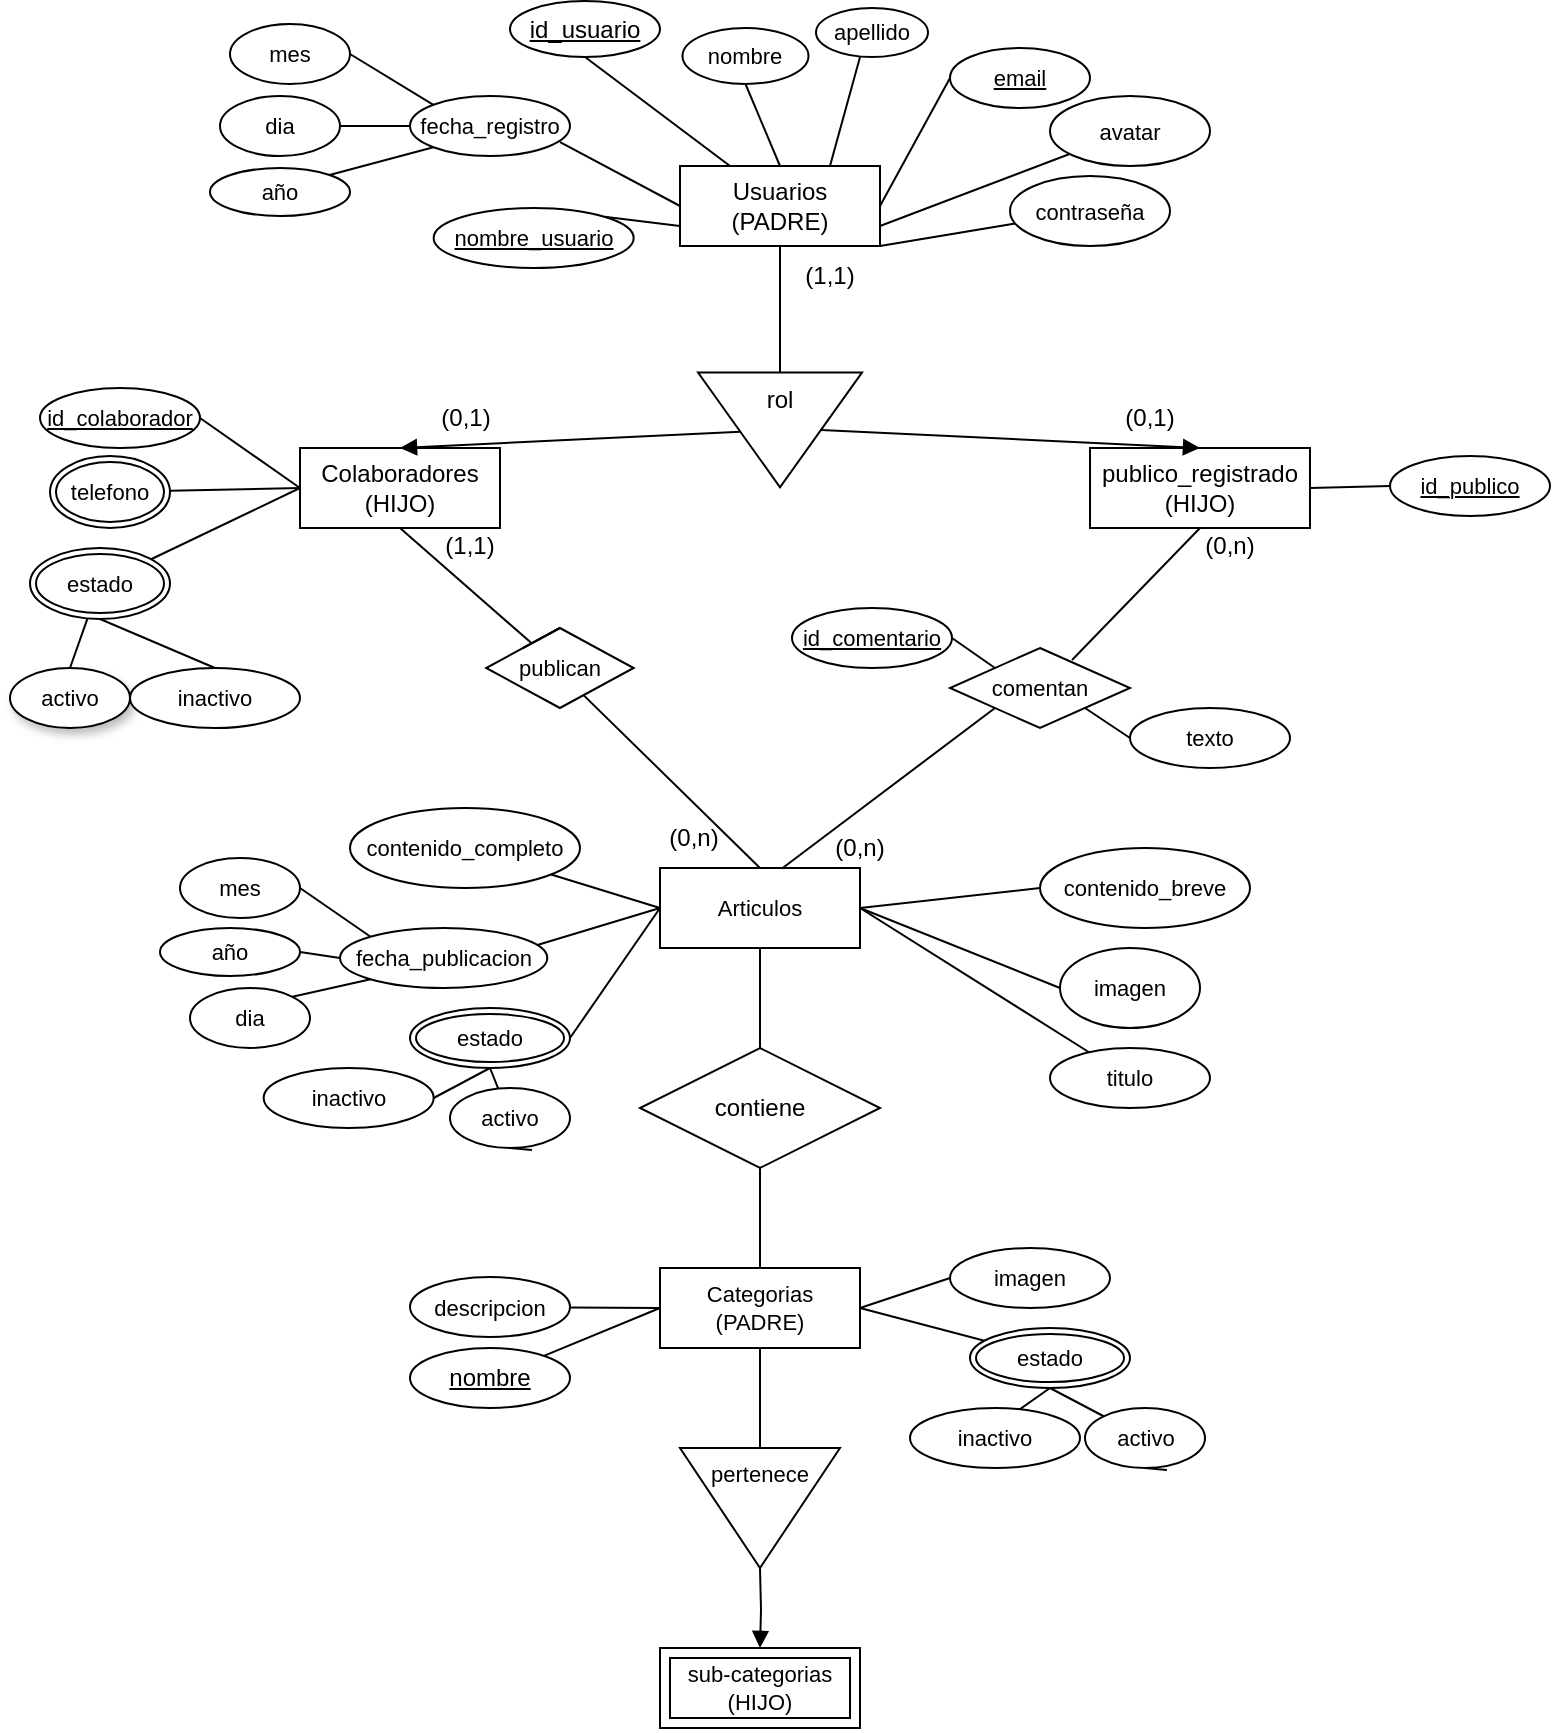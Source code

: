 <mxfile version="21.3.4" type="github">
  <diagram id="R2lEEEUBdFMjLlhIrx00" name="Page-1">
    <mxGraphModel dx="1089" dy="1526" grid="1" gridSize="10" guides="1" tooltips="1" connect="1" arrows="0" fold="1" page="1" pageScale="1" pageWidth="850" pageHeight="1100" background="#FFFFFF" math="0" shadow="0" extFonts="Permanent Marker^https://fonts.googleapis.com/css?family=Permanent+Marker">
      <root>
        <mxCell id="0" />
        <mxCell id="1" parent="0" />
        <mxCell id="G-78G9HvQrEz_k5AtjZF-8" style="edgeStyle=orthogonalEdgeStyle;rounded=0;orthogonalLoop=1;jettySize=auto;html=1;exitX=0.5;exitY=1;exitDx=0;exitDy=0;entryX=0;entryY=0.5;entryDx=0;entryDy=0;endArrow=none;endFill=0;shadow=0;labelBackgroundColor=none;fontColor=default;" parent="1" source="G-78G9HvQrEz_k5AtjZF-1" target="G-78G9HvQrEz_k5AtjZF-5" edge="1">
          <mxGeometry relative="1" as="geometry" />
        </mxCell>
        <mxCell id="G-78G9HvQrEz_k5AtjZF-10" style="rounded=0;orthogonalLoop=1;jettySize=auto;html=1;exitX=0.5;exitY=1;exitDx=0;exitDy=0;endArrow=none;endFill=0;entryX=0.25;entryY=0;entryDx=0;entryDy=0;shadow=0;labelBackgroundColor=none;fontColor=default;" parent="1" source="G-78G9HvQrEz_k5AtjZF-9" target="G-78G9HvQrEz_k5AtjZF-1" edge="1">
          <mxGeometry relative="1" as="geometry">
            <mxPoint x="440" y="35" as="targetPoint" />
          </mxGeometry>
        </mxCell>
        <mxCell id="G-78G9HvQrEz_k5AtjZF-12" style="edgeStyle=none;shape=connector;rounded=0;orthogonalLoop=1;jettySize=auto;html=1;exitX=0.5;exitY=0;exitDx=0;exitDy=0;entryX=0.5;entryY=1;entryDx=0;entryDy=0;labelBackgroundColor=none;fontFamily=Helvetica;fontSize=11;fontColor=default;endArrow=none;endFill=0;shadow=0;" parent="1" source="G-78G9HvQrEz_k5AtjZF-1" target="G-78G9HvQrEz_k5AtjZF-11" edge="1">
          <mxGeometry relative="1" as="geometry" />
        </mxCell>
        <mxCell id="G-78G9HvQrEz_k5AtjZF-14" style="edgeStyle=none;shape=connector;rounded=0;orthogonalLoop=1;jettySize=auto;html=1;exitX=0.75;exitY=0;exitDx=0;exitDy=0;entryX=0.393;entryY=1;entryDx=0;entryDy=0;entryPerimeter=0;labelBackgroundColor=none;fontFamily=Helvetica;fontSize=11;fontColor=default;endArrow=none;endFill=0;shadow=0;" parent="1" source="G-78G9HvQrEz_k5AtjZF-1" target="G-78G9HvQrEz_k5AtjZF-13" edge="1">
          <mxGeometry relative="1" as="geometry" />
        </mxCell>
        <mxCell id="G-78G9HvQrEz_k5AtjZF-20" style="edgeStyle=none;shape=connector;rounded=0;orthogonalLoop=1;jettySize=auto;html=1;exitX=0;exitY=0.5;exitDx=0;exitDy=0;labelBackgroundColor=none;fontFamily=Helvetica;fontSize=11;fontColor=default;endArrow=none;endFill=0;shadow=0;" parent="1" source="G-78G9HvQrEz_k5AtjZF-2" target="G-78G9HvQrEz_k5AtjZF-19" edge="1">
          <mxGeometry relative="1" as="geometry" />
        </mxCell>
        <mxCell id="G-78G9HvQrEz_k5AtjZF-22" style="edgeStyle=none;shape=connector;rounded=0;orthogonalLoop=1;jettySize=auto;html=1;labelBackgroundColor=none;fontFamily=Helvetica;fontSize=11;fontColor=default;endArrow=none;endFill=0;exitX=0;exitY=0.5;exitDx=0;exitDy=0;shadow=0;" parent="1" source="G-78G9HvQrEz_k5AtjZF-2" target="G-78G9HvQrEz_k5AtjZF-21" edge="1">
          <mxGeometry relative="1" as="geometry">
            <mxPoint x="360" y="80" as="sourcePoint" />
          </mxGeometry>
        </mxCell>
        <mxCell id="G-78G9HvQrEz_k5AtjZF-24" style="edgeStyle=none;shape=connector;rounded=0;orthogonalLoop=1;jettySize=auto;html=1;exitX=1;exitY=0.5;exitDx=0;exitDy=0;entryX=0;entryY=0.5;entryDx=0;entryDy=0;labelBackgroundColor=none;fontFamily=Helvetica;fontSize=11;fontColor=default;endArrow=none;endFill=0;shadow=0;" parent="1" source="G-78G9HvQrEz_k5AtjZF-1" target="G-78G9HvQrEz_k5AtjZF-23" edge="1">
          <mxGeometry relative="1" as="geometry" />
        </mxCell>
        <mxCell id="G-78G9HvQrEz_k5AtjZF-27" style="edgeStyle=none;shape=connector;rounded=0;orthogonalLoop=1;jettySize=auto;html=1;exitX=0;exitY=0.5;exitDx=0;exitDy=0;entryX=0.938;entryY=0.767;entryDx=0;entryDy=0;entryPerimeter=0;labelBackgroundColor=none;fontFamily=Helvetica;fontSize=11;fontColor=default;endArrow=none;endFill=0;shadow=0;" parent="1" source="G-78G9HvQrEz_k5AtjZF-1" target="G-78G9HvQrEz_k5AtjZF-26" edge="1">
          <mxGeometry relative="1" as="geometry" />
        </mxCell>
        <mxCell id="G-78G9HvQrEz_k5AtjZF-35" style="edgeStyle=none;shape=connector;rounded=0;orthogonalLoop=1;jettySize=auto;html=1;exitX=1;exitY=0.75;exitDx=0;exitDy=0;labelBackgroundColor=none;fontFamily=Helvetica;fontSize=11;fontColor=default;endArrow=none;endFill=0;shadow=0;" parent="1" source="G-78G9HvQrEz_k5AtjZF-1" target="G-78G9HvQrEz_k5AtjZF-34" edge="1">
          <mxGeometry relative="1" as="geometry" />
        </mxCell>
        <mxCell id="G-78G9HvQrEz_k5AtjZF-39" style="edgeStyle=none;shape=connector;rounded=0;orthogonalLoop=1;jettySize=auto;html=1;exitX=0;exitY=0.75;exitDx=0;exitDy=0;entryX=1;entryY=0;entryDx=0;entryDy=0;labelBackgroundColor=none;fontFamily=Helvetica;fontSize=11;fontColor=default;endArrow=none;endFill=0;shadow=0;" parent="1" source="G-78G9HvQrEz_k5AtjZF-1" target="G-78G9HvQrEz_k5AtjZF-38" edge="1">
          <mxGeometry relative="1" as="geometry" />
        </mxCell>
        <mxCell id="G-78G9HvQrEz_k5AtjZF-45" style="edgeStyle=none;shape=connector;rounded=0;orthogonalLoop=1;jettySize=auto;html=1;exitX=1;exitY=1;exitDx=0;exitDy=0;labelBackgroundColor=none;fontFamily=Helvetica;fontSize=11;fontColor=default;endArrow=none;endFill=0;shadow=0;" parent="1" source="G-78G9HvQrEz_k5AtjZF-1" target="G-78G9HvQrEz_k5AtjZF-44" edge="1">
          <mxGeometry relative="1" as="geometry" />
        </mxCell>
        <mxCell id="G-78G9HvQrEz_k5AtjZF-1" value="Usuarios&lt;br&gt;(PADRE)" style="whiteSpace=wrap;html=1;align=center;shadow=0;labelBackgroundColor=none;" parent="1" vertex="1">
          <mxGeometry x="365" y="79" width="100" height="40" as="geometry" />
        </mxCell>
        <mxCell id="G-78G9HvQrEz_k5AtjZF-17" style="edgeStyle=none;shape=connector;rounded=0;orthogonalLoop=1;jettySize=auto;html=1;exitX=0.648;exitY=0.817;exitDx=0;exitDy=0;entryX=0.5;entryY=0;entryDx=0;entryDy=0;labelBackgroundColor=none;fontFamily=Helvetica;fontSize=11;fontColor=default;endArrow=none;endFill=0;exitPerimeter=0;shadow=0;" parent="1" source="G-78G9HvQrEz_k5AtjZF-47" target="G-78G9HvQrEz_k5AtjZF-16" edge="1">
          <mxGeometry relative="1" as="geometry" />
        </mxCell>
        <mxCell id="m0Y3ykSrjnnwdMNcB-pi-7" style="edgeStyle=none;shape=connector;rounded=0;orthogonalLoop=1;jettySize=auto;html=1;exitX=0;exitY=0.5;exitDx=0;exitDy=0;entryX=1;entryY=0.5;entryDx=0;entryDy=0;labelBackgroundColor=none;fontFamily=Helvetica;fontSize=11;fontColor=default;endArrow=none;endFill=0;shadow=0;" parent="1" source="G-78G9HvQrEz_k5AtjZF-2" target="m0Y3ykSrjnnwdMNcB-pi-6" edge="1">
          <mxGeometry relative="1" as="geometry" />
        </mxCell>
        <mxCell id="G-78G9HvQrEz_k5AtjZF-2" value="Colaboradores&lt;br&gt;(HIJO)" style="whiteSpace=wrap;html=1;align=center;shadow=0;labelBackgroundColor=none;" parent="1" vertex="1">
          <mxGeometry x="175" y="220" width="100" height="40" as="geometry" />
        </mxCell>
        <mxCell id="m0Y3ykSrjnnwdMNcB-pi-2" style="rounded=0;orthogonalLoop=1;jettySize=auto;html=1;exitX=0;exitY=1;exitDx=0;exitDy=0;endArrow=none;endFill=0;entryX=0.6;entryY=0.025;entryDx=0;entryDy=0;entryPerimeter=0;shadow=0;labelBackgroundColor=none;fontColor=default;" parent="1" source="m0Y3ykSrjnnwdMNcB-pi-3" target="G-78G9HvQrEz_k5AtjZF-16" edge="1">
          <mxGeometry relative="1" as="geometry" />
        </mxCell>
        <mxCell id="m0Y3ykSrjnnwdMNcB-pi-9" style="edgeStyle=none;shape=connector;rounded=0;orthogonalLoop=1;jettySize=auto;html=1;exitX=1;exitY=0.5;exitDx=0;exitDy=0;entryX=0;entryY=0.5;entryDx=0;entryDy=0;labelBackgroundColor=none;fontFamily=Helvetica;fontSize=11;fontColor=default;endArrow=none;endFill=0;shadow=0;" parent="1" source="G-78G9HvQrEz_k5AtjZF-4" target="m0Y3ykSrjnnwdMNcB-pi-8" edge="1">
          <mxGeometry relative="1" as="geometry" />
        </mxCell>
        <mxCell id="G-78G9HvQrEz_k5AtjZF-4" value="publico_registrado&lt;br&gt;(HIJO)" style="whiteSpace=wrap;html=1;align=center;shadow=0;labelBackgroundColor=none;" parent="1" vertex="1">
          <mxGeometry x="570" y="220" width="110" height="40" as="geometry" />
        </mxCell>
        <mxCell id="G-78G9HvQrEz_k5AtjZF-5" value="rol" style="triangle;rotation=90;verticalAlign=top;align=center;labelPosition=center;verticalLabelPosition=middle;html=1;whiteSpace=wrap;spacing=2;spacingBottom=5;spacingLeft=0;spacingRight=0;fontSize=12;horizontal=0;spacingTop=0;shadow=0;labelBackgroundColor=none;" parent="1" vertex="1">
          <mxGeometry x="386.34" y="170" width="57.32" height="81.94" as="geometry" />
        </mxCell>
        <mxCell id="G-78G9HvQrEz_k5AtjZF-6" value="" style="endArrow=none;html=1;rounded=0;exitX=0.5;exitY=0;exitDx=0;exitDy=0;endFill=0;startArrow=block;startFill=1;shadow=0;labelBackgroundColor=none;fontColor=default;" parent="1" source="G-78G9HvQrEz_k5AtjZF-2" target="G-78G9HvQrEz_k5AtjZF-5" edge="1">
          <mxGeometry width="50" height="50" relative="1" as="geometry">
            <mxPoint x="510" y="281" as="sourcePoint" />
            <mxPoint x="560" y="231" as="targetPoint" />
          </mxGeometry>
        </mxCell>
        <mxCell id="G-78G9HvQrEz_k5AtjZF-7" value="" style="endArrow=block;html=1;rounded=0;exitX=0.5;exitY=0;exitDx=0;exitDy=0;entryX=0.5;entryY=0;entryDx=0;entryDy=0;endFill=1;shadow=0;labelBackgroundColor=none;fontColor=default;" parent="1" source="G-78G9HvQrEz_k5AtjZF-5" target="G-78G9HvQrEz_k5AtjZF-4" edge="1">
          <mxGeometry width="50" height="50" relative="1" as="geometry">
            <mxPoint x="510" y="281" as="sourcePoint" />
            <mxPoint x="560" y="231" as="targetPoint" />
          </mxGeometry>
        </mxCell>
        <mxCell id="G-78G9HvQrEz_k5AtjZF-9" value="id_usuario" style="ellipse;whiteSpace=wrap;html=1;align=center;fontStyle=4;shadow=0;labelBackgroundColor=none;" parent="1" vertex="1">
          <mxGeometry x="280" y="-3.5" width="75" height="28" as="geometry" />
        </mxCell>
        <mxCell id="G-78G9HvQrEz_k5AtjZF-11" value="nombre" style="ellipse;whiteSpace=wrap;html=1;align=center;fontFamily=Helvetica;fontSize=11;shadow=0;labelBackgroundColor=none;" parent="1" vertex="1">
          <mxGeometry x="366.25" y="10" width="63" height="28" as="geometry" />
        </mxCell>
        <mxCell id="G-78G9HvQrEz_k5AtjZF-13" value="apellido" style="ellipse;whiteSpace=wrap;html=1;align=center;fontFamily=Helvetica;fontSize=11;shadow=0;labelBackgroundColor=none;" parent="1" vertex="1">
          <mxGeometry x="433" width="56" height="24.5" as="geometry" />
        </mxCell>
        <mxCell id="G-78G9HvQrEz_k5AtjZF-55" style="edgeStyle=none;shape=connector;rounded=0;orthogonalLoop=1;jettySize=auto;html=1;labelBackgroundColor=none;fontFamily=Helvetica;fontSize=11;fontColor=default;endArrow=none;endFill=0;exitX=0;exitY=0.5;exitDx=0;exitDy=0;shadow=0;" parent="1" source="G-78G9HvQrEz_k5AtjZF-16" target="G-78G9HvQrEz_k5AtjZF-51" edge="1">
          <mxGeometry relative="1" as="geometry" />
        </mxCell>
        <mxCell id="G-78G9HvQrEz_k5AtjZF-56" style="edgeStyle=none;shape=connector;rounded=0;orthogonalLoop=1;jettySize=auto;html=1;exitX=1;exitY=0.5;exitDx=0;exitDy=0;labelBackgroundColor=none;fontFamily=Helvetica;fontSize=11;fontColor=default;endArrow=none;endFill=0;shadow=0;" parent="1" source="G-78G9HvQrEz_k5AtjZF-16" target="G-78G9HvQrEz_k5AtjZF-52" edge="1">
          <mxGeometry relative="1" as="geometry" />
        </mxCell>
        <mxCell id="G-78G9HvQrEz_k5AtjZF-57" style="edgeStyle=none;shape=connector;rounded=0;orthogonalLoop=1;jettySize=auto;html=1;entryX=0;entryY=0.5;entryDx=0;entryDy=0;labelBackgroundColor=none;fontFamily=Helvetica;fontSize=11;fontColor=default;endArrow=none;endFill=0;exitX=1;exitY=0.5;exitDx=0;exitDy=0;shadow=0;" parent="1" source="G-78G9HvQrEz_k5AtjZF-16" target="G-78G9HvQrEz_k5AtjZF-54" edge="1">
          <mxGeometry relative="1" as="geometry">
            <mxPoint x="460" y="390" as="sourcePoint" />
          </mxGeometry>
        </mxCell>
        <mxCell id="m0Y3ykSrjnnwdMNcB-pi-1" style="rounded=0;orthogonalLoop=1;jettySize=auto;html=1;exitX=0.5;exitY=1;exitDx=0;exitDy=0;entryX=0.5;entryY=0;entryDx=0;entryDy=0;endArrow=none;endFill=0;shadow=0;labelBackgroundColor=none;fontColor=default;" parent="1" source="G-78G9HvQrEz_k5AtjZF-16" edge="1">
          <mxGeometry relative="1" as="geometry">
            <mxPoint x="405" y="630" as="targetPoint" />
          </mxGeometry>
        </mxCell>
        <mxCell id="G-78G9HvQrEz_k5AtjZF-16" value="Articulos" style="whiteSpace=wrap;html=1;align=center;fontFamily=Helvetica;fontSize=11;shadow=0;labelBackgroundColor=none;" parent="1" vertex="1">
          <mxGeometry x="355" y="430" width="100" height="40" as="geometry" />
        </mxCell>
        <mxCell id="TPlJymGG3jugFg58Cx_--14" style="edgeStyle=none;shape=connector;curved=1;rounded=0;orthogonalLoop=1;jettySize=auto;html=1;exitX=0;exitY=0.5;exitDx=0;exitDy=0;labelBackgroundColor=none;fontFamily=Helvetica;fontSize=12;fontColor=default;endArrow=none;endFill=0;startSize=8;endSize=8;shadow=0;" parent="1" target="TPlJymGG3jugFg58Cx_--13" edge="1">
          <mxGeometry relative="1" as="geometry">
            <mxPoint x="355" y="650" as="sourcePoint" />
          </mxGeometry>
        </mxCell>
        <mxCell id="TPlJymGG3jugFg58Cx_--17" style="edgeStyle=none;shape=connector;curved=1;rounded=0;orthogonalLoop=1;jettySize=auto;html=1;exitX=0;exitY=0.5;exitDx=0;exitDy=0;labelBackgroundColor=none;fontFamily=Helvetica;fontSize=12;fontColor=default;endArrow=none;endFill=0;startSize=8;endSize=8;shadow=0;" parent="1" target="TPlJymGG3jugFg58Cx_--15" edge="1">
          <mxGeometry relative="1" as="geometry">
            <mxPoint x="355" y="650" as="sourcePoint" />
          </mxGeometry>
        </mxCell>
        <mxCell id="TPlJymGG3jugFg58Cx_--20" style="edgeStyle=none;shape=connector;curved=1;rounded=0;orthogonalLoop=1;jettySize=auto;html=1;exitX=1;exitY=0.5;exitDx=0;exitDy=0;entryX=0;entryY=0.5;entryDx=0;entryDy=0;labelBackgroundColor=none;fontFamily=Helvetica;fontSize=12;fontColor=default;endArrow=none;endFill=0;startSize=8;endSize=8;shadow=0;" parent="1" target="TPlJymGG3jugFg58Cx_--18" edge="1">
          <mxGeometry relative="1" as="geometry">
            <mxPoint x="455" y="650" as="sourcePoint" />
          </mxGeometry>
        </mxCell>
        <mxCell id="TPlJymGG3jugFg58Cx_--27" style="edgeStyle=none;shape=connector;curved=1;rounded=0;orthogonalLoop=1;jettySize=auto;html=1;exitX=1;exitY=0.5;exitDx=0;exitDy=0;labelBackgroundColor=none;fontFamily=Helvetica;fontSize=12;fontColor=default;endArrow=none;endFill=0;startSize=8;endSize=8;shadow=0;" parent="1" target="TPlJymGG3jugFg58Cx_--22" edge="1">
          <mxGeometry relative="1" as="geometry">
            <mxPoint x="455" y="650" as="sourcePoint" />
          </mxGeometry>
        </mxCell>
        <mxCell id="TPlJymGG3jugFg58Cx_--29" style="edgeStyle=none;shape=connector;curved=1;rounded=0;orthogonalLoop=1;jettySize=auto;html=1;exitX=0.5;exitY=1;exitDx=0;exitDy=0;labelBackgroundColor=none;fontFamily=Helvetica;fontSize=12;fontColor=default;endArrow=none;endFill=0;startSize=8;endSize=8;shadow=0;" parent="1" edge="1">
          <mxGeometry relative="1" as="geometry">
            <mxPoint x="405" y="670" as="sourcePoint" />
            <mxPoint x="405" y="720" as="targetPoint" />
          </mxGeometry>
        </mxCell>
        <mxCell id="G-78G9HvQrEz_k5AtjZF-19" value="telefono" style="ellipse;shape=doubleEllipse;margin=3;whiteSpace=wrap;html=1;align=center;fontFamily=Helvetica;fontSize=11;shadow=0;labelBackgroundColor=none;" parent="1" vertex="1">
          <mxGeometry x="50" y="224" width="60" height="36" as="geometry" />
        </mxCell>
        <mxCell id="G-78G9HvQrEz_k5AtjZF-21" value="estado" style="ellipse;shape=doubleEllipse;margin=3;whiteSpace=wrap;html=1;align=center;fontFamily=Helvetica;fontSize=11;shadow=0;labelBackgroundColor=none;" parent="1" vertex="1">
          <mxGeometry x="40" y="270" width="70" height="35.5" as="geometry" />
        </mxCell>
        <mxCell id="G-78G9HvQrEz_k5AtjZF-23" value="email" style="ellipse;whiteSpace=wrap;html=1;align=center;fontFamily=Helvetica;fontSize=11;fontStyle=4;shadow=0;labelBackgroundColor=none;" parent="1" vertex="1">
          <mxGeometry x="500" y="20" width="70" height="30" as="geometry" />
        </mxCell>
        <mxCell id="G-78G9HvQrEz_k5AtjZF-25" style="edgeStyle=none;shape=connector;rounded=0;orthogonalLoop=1;jettySize=auto;html=1;exitX=0;exitY=0.5;exitDx=0;exitDy=0;entryX=0;entryY=0.25;entryDx=0;entryDy=0;labelBackgroundColor=none;fontFamily=Helvetica;fontSize=11;fontColor=default;endArrow=none;endFill=0;shadow=0;" parent="1" source="G-78G9HvQrEz_k5AtjZF-1" target="G-78G9HvQrEz_k5AtjZF-1" edge="1">
          <mxGeometry relative="1" as="geometry" />
        </mxCell>
        <mxCell id="G-78G9HvQrEz_k5AtjZF-31" style="edgeStyle=none;shape=connector;rounded=0;orthogonalLoop=1;jettySize=auto;html=1;exitX=0;exitY=1;exitDx=0;exitDy=0;entryX=1;entryY=0;entryDx=0;entryDy=0;labelBackgroundColor=none;fontFamily=Helvetica;fontSize=11;fontColor=default;endArrow=none;endFill=0;shadow=0;" parent="1" source="G-78G9HvQrEz_k5AtjZF-26" target="G-78G9HvQrEz_k5AtjZF-30" edge="1">
          <mxGeometry relative="1" as="geometry" />
        </mxCell>
        <mxCell id="G-78G9HvQrEz_k5AtjZF-32" style="edgeStyle=none;shape=connector;rounded=0;orthogonalLoop=1;jettySize=auto;html=1;exitX=0;exitY=0.5;exitDx=0;exitDy=0;labelBackgroundColor=none;fontFamily=Helvetica;fontSize=11;fontColor=default;endArrow=none;endFill=0;shadow=0;" parent="1" source="G-78G9HvQrEz_k5AtjZF-26" target="G-78G9HvQrEz_k5AtjZF-29" edge="1">
          <mxGeometry relative="1" as="geometry" />
        </mxCell>
        <mxCell id="G-78G9HvQrEz_k5AtjZF-33" style="edgeStyle=none;shape=connector;rounded=0;orthogonalLoop=1;jettySize=auto;html=1;exitX=0;exitY=0;exitDx=0;exitDy=0;entryX=1;entryY=0.5;entryDx=0;entryDy=0;labelBackgroundColor=none;fontFamily=Helvetica;fontSize=11;fontColor=default;endArrow=none;endFill=0;shadow=0;" parent="1" source="G-78G9HvQrEz_k5AtjZF-26" target="G-78G9HvQrEz_k5AtjZF-28" edge="1">
          <mxGeometry relative="1" as="geometry" />
        </mxCell>
        <mxCell id="G-78G9HvQrEz_k5AtjZF-26" value="fecha_registro" style="ellipse;whiteSpace=wrap;html=1;align=center;fontFamily=Helvetica;fontSize=11;shadow=0;labelBackgroundColor=none;" parent="1" vertex="1">
          <mxGeometry x="230" y="44" width="80" height="30" as="geometry" />
        </mxCell>
        <mxCell id="G-78G9HvQrEz_k5AtjZF-28" value="mes" style="ellipse;whiteSpace=wrap;html=1;align=center;fontFamily=Helvetica;fontSize=11;shadow=0;labelBackgroundColor=none;" parent="1" vertex="1">
          <mxGeometry x="140" y="8" width="60" height="30" as="geometry" />
        </mxCell>
        <mxCell id="G-78G9HvQrEz_k5AtjZF-29" value="dia" style="ellipse;whiteSpace=wrap;html=1;align=center;fontFamily=Helvetica;fontSize=11;shadow=0;labelBackgroundColor=none;" parent="1" vertex="1">
          <mxGeometry x="135" y="44" width="60" height="30" as="geometry" />
        </mxCell>
        <mxCell id="G-78G9HvQrEz_k5AtjZF-30" value="año" style="ellipse;whiteSpace=wrap;html=1;align=center;fontFamily=Helvetica;fontSize=11;shadow=0;labelBackgroundColor=none;" parent="1" vertex="1">
          <mxGeometry x="130" y="80" width="70" height="24" as="geometry" />
        </mxCell>
        <mxCell id="G-78G9HvQrEz_k5AtjZF-34" value="avatar" style="ellipse;whiteSpace=wrap;html=1;align=center;fontFamily=Helvetica;fontSize=11;shadow=0;labelBackgroundColor=none;" parent="1" vertex="1">
          <mxGeometry x="550" y="44" width="80" height="35" as="geometry" />
        </mxCell>
        <mxCell id="G-78G9HvQrEz_k5AtjZF-38" value="nombre_usuario" style="ellipse;whiteSpace=wrap;html=1;align=center;fontStyle=4;fontFamily=Helvetica;fontSize=11;shadow=0;labelBackgroundColor=none;" parent="1" vertex="1">
          <mxGeometry x="241.83" y="100" width="100" height="30" as="geometry" />
        </mxCell>
        <mxCell id="G-78G9HvQrEz_k5AtjZF-44" value="contraseña" style="ellipse;whiteSpace=wrap;html=1;align=center;fontFamily=Helvetica;fontSize=11;shadow=0;labelBackgroundColor=none;" parent="1" vertex="1">
          <mxGeometry x="530" y="84" width="80" height="35" as="geometry" />
        </mxCell>
        <mxCell id="G-78G9HvQrEz_k5AtjZF-46" style="edgeStyle=none;shape=connector;rounded=0;orthogonalLoop=1;jettySize=auto;html=1;exitX=0;exitY=0.5;exitDx=0;exitDy=0;labelBackgroundColor=none;fontFamily=Helvetica;fontSize=11;fontColor=default;endArrow=none;endFill=0;shadow=0;" parent="1" source="G-78G9HvQrEz_k5AtjZF-5" target="G-78G9HvQrEz_k5AtjZF-5" edge="1">
          <mxGeometry relative="1" as="geometry" />
        </mxCell>
        <mxCell id="G-78G9HvQrEz_k5AtjZF-48" value="" style="edgeStyle=none;shape=connector;rounded=0;orthogonalLoop=1;jettySize=auto;html=1;exitX=0.5;exitY=1;exitDx=0;exitDy=0;labelBackgroundColor=none;fontFamily=Helvetica;fontSize=11;fontColor=default;endArrow=none;endFill=0;shadow=0;" parent="1" source="G-78G9HvQrEz_k5AtjZF-2" target="G-78G9HvQrEz_k5AtjZF-47" edge="1">
          <mxGeometry relative="1" as="geometry">
            <mxPoint x="225" y="260" as="sourcePoint" />
            <mxPoint x="416" y="330" as="targetPoint" />
          </mxGeometry>
        </mxCell>
        <mxCell id="G-78G9HvQrEz_k5AtjZF-47" value="publican" style="shape=rhombus;perimeter=rhombusPerimeter;whiteSpace=wrap;html=1;align=center;fontFamily=Helvetica;fontSize=11;shadow=0;labelBackgroundColor=none;" parent="1" vertex="1">
          <mxGeometry x="268.08" y="310" width="73.75" height="40" as="geometry" />
        </mxCell>
        <mxCell id="G-78G9HvQrEz_k5AtjZF-49" style="edgeStyle=none;shape=connector;rounded=0;orthogonalLoop=1;jettySize=auto;html=1;exitX=0.5;exitY=0;exitDx=0;exitDy=0;entryX=0;entryY=0;entryDx=0;entryDy=0;labelBackgroundColor=none;fontFamily=Helvetica;fontSize=11;fontColor=default;endArrow=none;endFill=0;shadow=0;" parent="1" source="G-78G9HvQrEz_k5AtjZF-47" target="G-78G9HvQrEz_k5AtjZF-47" edge="1">
          <mxGeometry relative="1" as="geometry" />
        </mxCell>
        <mxCell id="G-78G9HvQrEz_k5AtjZF-50" style="edgeStyle=none;shape=connector;rounded=0;orthogonalLoop=1;jettySize=auto;html=1;exitX=1;exitY=0.5;exitDx=0;exitDy=0;labelBackgroundColor=none;fontFamily=Helvetica;fontSize=11;fontColor=default;endArrow=none;endFill=0;shadow=0;" parent="1" source="G-78G9HvQrEz_k5AtjZF-47" target="G-78G9HvQrEz_k5AtjZF-47" edge="1">
          <mxGeometry relative="1" as="geometry" />
        </mxCell>
        <mxCell id="G-78G9HvQrEz_k5AtjZF-51" value="contenido_completo" style="ellipse;whiteSpace=wrap;html=1;align=center;fontFamily=Helvetica;fontSize=11;shadow=0;labelBackgroundColor=none;" parent="1" vertex="1">
          <mxGeometry x="200" y="400" width="115" height="40" as="geometry" />
        </mxCell>
        <mxCell id="G-78G9HvQrEz_k5AtjZF-52" value="titulo" style="ellipse;whiteSpace=wrap;html=1;align=center;fontFamily=Helvetica;fontSize=11;shadow=0;labelBackgroundColor=none;" parent="1" vertex="1">
          <mxGeometry x="550" y="520" width="80" height="30" as="geometry" />
        </mxCell>
        <mxCell id="G-78G9HvQrEz_k5AtjZF-54" value="contenido_breve" style="ellipse;whiteSpace=wrap;html=1;align=center;fontFamily=Helvetica;fontSize=11;shadow=0;labelBackgroundColor=none;" parent="1" vertex="1">
          <mxGeometry x="545" y="420" width="105" height="40" as="geometry" />
        </mxCell>
        <mxCell id="G-78G9HvQrEz_k5AtjZF-59" style="edgeStyle=none;shape=connector;rounded=0;orthogonalLoop=1;jettySize=auto;html=1;exitX=0;exitY=0.5;exitDx=0;exitDy=0;labelBackgroundColor=none;fontFamily=Helvetica;fontSize=11;fontColor=default;endArrow=none;endFill=0;entryX=1;entryY=0.5;entryDx=0;entryDy=0;shadow=0;" parent="1" source="G-78G9HvQrEz_k5AtjZF-58" target="G-78G9HvQrEz_k5AtjZF-16" edge="1">
          <mxGeometry relative="1" as="geometry">
            <mxPoint x="460" y="390" as="targetPoint" />
          </mxGeometry>
        </mxCell>
        <mxCell id="G-78G9HvQrEz_k5AtjZF-58" value="imagen" style="ellipse;whiteSpace=wrap;html=1;align=center;fontFamily=Helvetica;fontSize=11;shadow=0;labelBackgroundColor=none;" parent="1" vertex="1">
          <mxGeometry x="555" y="470" width="70" height="40" as="geometry" />
        </mxCell>
        <mxCell id="G-78G9HvQrEz_k5AtjZF-61" style="edgeStyle=none;shape=connector;rounded=0;orthogonalLoop=1;jettySize=auto;html=1;exitX=0.936;exitY=0.3;exitDx=0;exitDy=0;labelBackgroundColor=none;fontFamily=Helvetica;fontSize=11;fontColor=default;endArrow=none;endFill=0;exitPerimeter=0;entryX=0;entryY=0.5;entryDx=0;entryDy=0;shadow=0;" parent="1" source="G-78G9HvQrEz_k5AtjZF-60" target="G-78G9HvQrEz_k5AtjZF-16" edge="1">
          <mxGeometry relative="1" as="geometry">
            <mxPoint x="360" y="450" as="targetPoint" />
          </mxGeometry>
        </mxCell>
        <mxCell id="TPlJymGG3jugFg58Cx_--10" style="edgeStyle=none;shape=connector;curved=1;rounded=0;orthogonalLoop=1;jettySize=auto;html=1;exitX=0;exitY=1;exitDx=0;exitDy=0;entryX=1;entryY=0;entryDx=0;entryDy=0;labelBackgroundColor=none;fontFamily=Helvetica;fontSize=12;fontColor=default;endArrow=none;endFill=0;startSize=8;endSize=8;shadow=0;" parent="1" source="G-78G9HvQrEz_k5AtjZF-60" target="TPlJymGG3jugFg58Cx_--7" edge="1">
          <mxGeometry relative="1" as="geometry" />
        </mxCell>
        <mxCell id="TPlJymGG3jugFg58Cx_--11" style="edgeStyle=none;shape=connector;curved=1;rounded=0;orthogonalLoop=1;jettySize=auto;html=1;exitX=0;exitY=0;exitDx=0;exitDy=0;entryX=1;entryY=0.5;entryDx=0;entryDy=0;labelBackgroundColor=none;fontFamily=Helvetica;fontSize=12;fontColor=default;endArrow=none;endFill=0;startSize=8;endSize=8;shadow=0;" parent="1" source="G-78G9HvQrEz_k5AtjZF-60" target="TPlJymGG3jugFg58Cx_--6" edge="1">
          <mxGeometry relative="1" as="geometry" />
        </mxCell>
        <mxCell id="TPlJymGG3jugFg58Cx_--12" style="edgeStyle=none;shape=connector;curved=1;rounded=0;orthogonalLoop=1;jettySize=auto;html=1;exitX=0;exitY=0.5;exitDx=0;exitDy=0;entryX=1;entryY=0.5;entryDx=0;entryDy=0;labelBackgroundColor=none;fontFamily=Helvetica;fontSize=12;fontColor=default;endArrow=none;endFill=0;startSize=8;endSize=8;shadow=0;" parent="1" source="G-78G9HvQrEz_k5AtjZF-60" target="TPlJymGG3jugFg58Cx_--8" edge="1">
          <mxGeometry relative="1" as="geometry" />
        </mxCell>
        <mxCell id="G-78G9HvQrEz_k5AtjZF-60" value="fecha_publicacion" style="ellipse;whiteSpace=wrap;html=1;align=center;fontFamily=Helvetica;fontSize=11;shadow=0;labelBackgroundColor=none;" parent="1" vertex="1">
          <mxGeometry x="195.0" y="460" width="103.66" height="30" as="geometry" />
        </mxCell>
        <mxCell id="G-78G9HvQrEz_k5AtjZF-63" style="edgeStyle=none;shape=connector;rounded=0;orthogonalLoop=1;jettySize=auto;html=1;exitX=1;exitY=0.5;exitDx=0;exitDy=0;entryX=0;entryY=0.5;entryDx=0;entryDy=0;labelBackgroundColor=none;fontFamily=Helvetica;fontSize=11;fontColor=default;endArrow=none;endFill=0;shadow=0;" parent="1" source="G-78G9HvQrEz_k5AtjZF-62" target="G-78G9HvQrEz_k5AtjZF-16" edge="1">
          <mxGeometry relative="1" as="geometry" />
        </mxCell>
        <mxCell id="m0Y3ykSrjnnwdMNcB-pi-16" style="edgeStyle=none;shape=connector;rounded=0;orthogonalLoop=1;jettySize=auto;html=1;exitX=0.5;exitY=1;exitDx=0;exitDy=0;entryX=1;entryY=0.5;entryDx=0;entryDy=0;labelBackgroundColor=none;fontFamily=Helvetica;fontSize=11;fontColor=default;endArrow=none;endFill=0;shadow=0;" parent="1" source="G-78G9HvQrEz_k5AtjZF-62" target="m0Y3ykSrjnnwdMNcB-pi-15" edge="1">
          <mxGeometry relative="1" as="geometry" />
        </mxCell>
        <mxCell id="G-78G9HvQrEz_k5AtjZF-62" value="estado" style="ellipse;shape=doubleEllipse;margin=3;whiteSpace=wrap;html=1;align=center;fontFamily=Helvetica;fontSize=11;shadow=0;labelBackgroundColor=none;" parent="1" vertex="1">
          <mxGeometry x="230" y="500" width="80" height="30" as="geometry" />
        </mxCell>
        <mxCell id="m0Y3ykSrjnnwdMNcB-pi-4" value="" style="rounded=0;orthogonalLoop=1;jettySize=auto;html=1;exitX=0.5;exitY=1;exitDx=0;exitDy=0;endArrow=none;endFill=0;entryX=0.678;entryY=0.15;entryDx=0;entryDy=0;entryPerimeter=0;shadow=0;labelBackgroundColor=none;fontColor=default;" parent="1" source="G-78G9HvQrEz_k5AtjZF-4" target="m0Y3ykSrjnnwdMNcB-pi-3" edge="1">
          <mxGeometry relative="1" as="geometry">
            <mxPoint x="625" y="260" as="sourcePoint" />
            <mxPoint x="550" y="320" as="targetPoint" />
          </mxGeometry>
        </mxCell>
        <mxCell id="TPlJymGG3jugFg58Cx_--3" style="edgeStyle=none;curved=1;rounded=0;orthogonalLoop=1;jettySize=auto;html=1;exitX=1;exitY=1;exitDx=0;exitDy=0;entryX=0;entryY=0.5;entryDx=0;entryDy=0;fontSize=12;startSize=8;endSize=8;endArrow=none;endFill=0;shadow=0;labelBackgroundColor=none;fontColor=default;" parent="1" source="m0Y3ykSrjnnwdMNcB-pi-3" target="TPlJymGG3jugFg58Cx_--1" edge="1">
          <mxGeometry relative="1" as="geometry" />
        </mxCell>
        <mxCell id="TPlJymGG3jugFg58Cx_--4" style="edgeStyle=none;shape=connector;curved=1;rounded=0;orthogonalLoop=1;jettySize=auto;html=1;exitX=0;exitY=0;exitDx=0;exitDy=0;entryX=1;entryY=0.5;entryDx=0;entryDy=0;labelBackgroundColor=none;fontFamily=Helvetica;fontSize=12;fontColor=default;endArrow=none;endFill=0;startSize=8;endSize=8;shadow=0;" parent="1" source="m0Y3ykSrjnnwdMNcB-pi-3" target="TPlJymGG3jugFg58Cx_--2" edge="1">
          <mxGeometry relative="1" as="geometry" />
        </mxCell>
        <mxCell id="m0Y3ykSrjnnwdMNcB-pi-3" value="comentan" style="shape=rhombus;perimeter=rhombusPerimeter;whiteSpace=wrap;html=1;align=center;fontFamily=Helvetica;fontSize=11;shadow=0;labelBackgroundColor=none;" parent="1" vertex="1">
          <mxGeometry x="500" y="320" width="90" height="40" as="geometry" />
        </mxCell>
        <mxCell id="m0Y3ykSrjnnwdMNcB-pi-5" style="edgeStyle=none;shape=connector;rounded=0;orthogonalLoop=1;jettySize=auto;html=1;exitX=0.5;exitY=1;exitDx=0;exitDy=0;labelBackgroundColor=none;fontFamily=Helvetica;fontSize=11;fontColor=default;endArrow=none;endFill=0;shadow=0;" parent="1" source="G-78G9HvQrEz_k5AtjZF-52" target="G-78G9HvQrEz_k5AtjZF-52" edge="1">
          <mxGeometry relative="1" as="geometry" />
        </mxCell>
        <mxCell id="m0Y3ykSrjnnwdMNcB-pi-6" value="id_colaborador" style="ellipse;whiteSpace=wrap;html=1;align=center;fontStyle=4;fontFamily=Helvetica;fontSize=11;shadow=0;labelBackgroundColor=none;" parent="1" vertex="1">
          <mxGeometry x="45" y="190" width="80" height="30" as="geometry" />
        </mxCell>
        <mxCell id="m0Y3ykSrjnnwdMNcB-pi-8" value="id_publico" style="ellipse;whiteSpace=wrap;html=1;align=center;fontStyle=4;fontFamily=Helvetica;fontSize=11;shadow=0;labelBackgroundColor=none;" parent="1" vertex="1">
          <mxGeometry x="720" y="224" width="80" height="30" as="geometry" />
        </mxCell>
        <mxCell id="m0Y3ykSrjnnwdMNcB-pi-12" style="edgeStyle=none;shape=connector;rounded=0;orthogonalLoop=1;jettySize=auto;html=1;exitX=0.5;exitY=0;exitDx=0;exitDy=0;labelBackgroundColor=none;fontFamily=Helvetica;fontSize=11;fontColor=default;endArrow=none;endFill=0;shadow=0;" parent="1" source="m0Y3ykSrjnnwdMNcB-pi-10" target="G-78G9HvQrEz_k5AtjZF-21" edge="1">
          <mxGeometry relative="1" as="geometry" />
        </mxCell>
        <mxCell id="m0Y3ykSrjnnwdMNcB-pi-10" value="activo" style="ellipse;whiteSpace=wrap;html=1;align=center;fontFamily=Helvetica;fontSize=11;shadow=1;labelBackgroundColor=none;" parent="1" vertex="1">
          <mxGeometry x="30" y="330" width="60" height="30" as="geometry" />
        </mxCell>
        <mxCell id="m0Y3ykSrjnnwdMNcB-pi-13" style="edgeStyle=none;shape=connector;rounded=0;orthogonalLoop=1;jettySize=auto;html=1;exitX=0.5;exitY=0;exitDx=0;exitDy=0;entryX=0.5;entryY=1;entryDx=0;entryDy=0;labelBackgroundColor=none;fontFamily=Helvetica;fontSize=11;fontColor=default;endArrow=none;endFill=0;shadow=0;" parent="1" source="m0Y3ykSrjnnwdMNcB-pi-11" target="G-78G9HvQrEz_k5AtjZF-21" edge="1">
          <mxGeometry relative="1" as="geometry" />
        </mxCell>
        <mxCell id="m0Y3ykSrjnnwdMNcB-pi-11" value="inactivo" style="ellipse;whiteSpace=wrap;html=1;align=center;fontFamily=Helvetica;fontSize=11;shadow=0;labelBackgroundColor=none;" parent="1" vertex="1">
          <mxGeometry x="90" y="330" width="85" height="30" as="geometry" />
        </mxCell>
        <mxCell id="m0Y3ykSrjnnwdMNcB-pi-17" style="edgeStyle=none;shape=connector;rounded=0;orthogonalLoop=1;jettySize=auto;html=1;entryX=0.5;entryY=1;entryDx=0;entryDy=0;labelBackgroundColor=none;fontFamily=Helvetica;fontSize=11;fontColor=default;endArrow=none;endFill=0;shadow=0;" parent="1" source="m0Y3ykSrjnnwdMNcB-pi-14" target="G-78G9HvQrEz_k5AtjZF-62" edge="1">
          <mxGeometry relative="1" as="geometry" />
        </mxCell>
        <mxCell id="m0Y3ykSrjnnwdMNcB-pi-14" value="activo" style="ellipse;whiteSpace=wrap;html=1;align=center;fontFamily=Helvetica;fontSize=11;shadow=0;labelBackgroundColor=none;" parent="1" vertex="1">
          <mxGeometry x="250.0" y="540" width="60" height="30" as="geometry" />
        </mxCell>
        <mxCell id="m0Y3ykSrjnnwdMNcB-pi-15" value="inactivo" style="ellipse;whiteSpace=wrap;html=1;align=center;fontFamily=Helvetica;fontSize=11;shadow=0;labelBackgroundColor=none;" parent="1" vertex="1">
          <mxGeometry x="156.83" y="530" width="85" height="30" as="geometry" />
        </mxCell>
        <mxCell id="TPlJymGG3jugFg58Cx_--1" value="texto" style="ellipse;whiteSpace=wrap;html=1;align=center;fontFamily=Helvetica;fontSize=11;shadow=0;labelBackgroundColor=none;" parent="1" vertex="1">
          <mxGeometry x="590" y="350" width="80" height="30" as="geometry" />
        </mxCell>
        <mxCell id="TPlJymGG3jugFg58Cx_--2" value="id_comentario" style="ellipse;whiteSpace=wrap;html=1;align=center;fontStyle=4;fontFamily=Helvetica;fontSize=11;shadow=0;labelBackgroundColor=none;" parent="1" vertex="1">
          <mxGeometry x="421" y="300" width="80" height="30" as="geometry" />
        </mxCell>
        <mxCell id="TPlJymGG3jugFg58Cx_--5" value="contiene" style="shape=rhombus;perimeter=rhombusPerimeter;whiteSpace=wrap;html=1;align=center;fontFamily=Helvetica;fontSize=12;shadow=0;labelBackgroundColor=none;" parent="1" vertex="1">
          <mxGeometry x="345" y="520" width="120" height="60" as="geometry" />
        </mxCell>
        <mxCell id="TPlJymGG3jugFg58Cx_--6" value="mes" style="ellipse;whiteSpace=wrap;html=1;align=center;fontFamily=Helvetica;fontSize=11;shadow=0;labelBackgroundColor=none;" parent="1" vertex="1">
          <mxGeometry x="115" y="425" width="60" height="30" as="geometry" />
        </mxCell>
        <mxCell id="TPlJymGG3jugFg58Cx_--7" value="dia" style="ellipse;whiteSpace=wrap;html=1;align=center;fontFamily=Helvetica;fontSize=11;shadow=0;labelBackgroundColor=none;" parent="1" vertex="1">
          <mxGeometry x="120" y="490" width="60" height="30" as="geometry" />
        </mxCell>
        <mxCell id="TPlJymGG3jugFg58Cx_--8" value="año" style="ellipse;whiteSpace=wrap;html=1;align=center;fontFamily=Helvetica;fontSize=11;shadow=0;labelBackgroundColor=none;" parent="1" vertex="1">
          <mxGeometry x="105" y="460" width="70" height="24" as="geometry" />
        </mxCell>
        <mxCell id="TPlJymGG3jugFg58Cx_--9" style="edgeStyle=none;shape=connector;curved=1;rounded=0;orthogonalLoop=1;jettySize=auto;html=1;exitX=0.5;exitY=1;exitDx=0;exitDy=0;entryX=0.683;entryY=1.033;entryDx=0;entryDy=0;entryPerimeter=0;labelBackgroundColor=none;fontFamily=Helvetica;fontSize=12;fontColor=default;endArrow=none;endFill=0;startSize=8;endSize=8;shadow=0;" parent="1" source="m0Y3ykSrjnnwdMNcB-pi-14" target="m0Y3ykSrjnnwdMNcB-pi-14" edge="1">
          <mxGeometry relative="1" as="geometry" />
        </mxCell>
        <mxCell id="TPlJymGG3jugFg58Cx_--13" value="nombre" style="ellipse;whiteSpace=wrap;html=1;align=center;fontStyle=4;fontFamily=Helvetica;fontSize=12;shadow=0;labelBackgroundColor=none;" parent="1" vertex="1">
          <mxGeometry x="230" y="670" width="80" height="30" as="geometry" />
        </mxCell>
        <mxCell id="TPlJymGG3jugFg58Cx_--15" value="descripcion" style="ellipse;whiteSpace=wrap;html=1;align=center;fontFamily=Helvetica;fontSize=11;shadow=0;labelBackgroundColor=none;" parent="1" vertex="1">
          <mxGeometry x="230" y="634.5" width="80" height="30" as="geometry" />
        </mxCell>
        <mxCell id="TPlJymGG3jugFg58Cx_--16" style="edgeStyle=none;shape=connector;rounded=0;orthogonalLoop=1;jettySize=auto;html=1;exitX=0.5;exitY=1;exitDx=0;exitDy=0;labelBackgroundColor=none;fontFamily=Helvetica;fontSize=11;fontColor=default;endArrow=none;endFill=0;shadow=0;" parent="1" source="TPlJymGG3jugFg58Cx_--15" target="TPlJymGG3jugFg58Cx_--15" edge="1">
          <mxGeometry relative="1" as="geometry" />
        </mxCell>
        <mxCell id="TPlJymGG3jugFg58Cx_--18" value="imagen" style="ellipse;whiteSpace=wrap;html=1;align=center;fontFamily=Helvetica;fontSize=11;shadow=0;labelBackgroundColor=none;" parent="1" vertex="1">
          <mxGeometry x="500" y="620" width="80" height="30" as="geometry" />
        </mxCell>
        <mxCell id="TPlJymGG3jugFg58Cx_--19" style="edgeStyle=none;shape=connector;rounded=0;orthogonalLoop=1;jettySize=auto;html=1;exitX=0.5;exitY=1;exitDx=0;exitDy=0;labelBackgroundColor=none;fontFamily=Helvetica;fontSize=11;fontColor=default;endArrow=none;endFill=0;shadow=0;" parent="1" source="TPlJymGG3jugFg58Cx_--18" target="TPlJymGG3jugFg58Cx_--18" edge="1">
          <mxGeometry relative="1" as="geometry" />
        </mxCell>
        <mxCell id="TPlJymGG3jugFg58Cx_--21" style="edgeStyle=none;shape=connector;rounded=0;orthogonalLoop=1;jettySize=auto;html=1;exitX=0.5;exitY=1;exitDx=0;exitDy=0;entryX=0.624;entryY=0.067;entryDx=0;entryDy=0;labelBackgroundColor=none;fontFamily=Helvetica;fontSize=11;fontColor=default;endArrow=none;endFill=0;entryPerimeter=0;shadow=0;" parent="1" source="TPlJymGG3jugFg58Cx_--22" target="TPlJymGG3jugFg58Cx_--25" edge="1">
          <mxGeometry relative="1" as="geometry" />
        </mxCell>
        <mxCell id="TPlJymGG3jugFg58Cx_--22" value="estado" style="ellipse;shape=doubleEllipse;margin=3;whiteSpace=wrap;html=1;align=center;fontFamily=Helvetica;fontSize=11;shadow=0;labelBackgroundColor=none;" parent="1" vertex="1">
          <mxGeometry x="510" y="660" width="80" height="30" as="geometry" />
        </mxCell>
        <mxCell id="TPlJymGG3jugFg58Cx_--23" style="edgeStyle=none;shape=connector;rounded=0;orthogonalLoop=1;jettySize=auto;html=1;entryX=0.5;entryY=1;entryDx=0;entryDy=0;labelBackgroundColor=none;fontFamily=Helvetica;fontSize=11;fontColor=default;endArrow=none;endFill=0;shadow=0;" parent="1" source="TPlJymGG3jugFg58Cx_--24" target="TPlJymGG3jugFg58Cx_--22" edge="1">
          <mxGeometry relative="1" as="geometry" />
        </mxCell>
        <mxCell id="TPlJymGG3jugFg58Cx_--24" value="activo" style="ellipse;whiteSpace=wrap;html=1;align=center;fontFamily=Helvetica;fontSize=11;shadow=0;labelBackgroundColor=none;" parent="1" vertex="1">
          <mxGeometry x="567.5" y="700" width="60" height="30" as="geometry" />
        </mxCell>
        <mxCell id="TPlJymGG3jugFg58Cx_--25" value="inactivo" style="ellipse;whiteSpace=wrap;html=1;align=center;fontFamily=Helvetica;fontSize=11;shadow=0;labelBackgroundColor=none;" parent="1" vertex="1">
          <mxGeometry x="480" y="700" width="85" height="30" as="geometry" />
        </mxCell>
        <mxCell id="TPlJymGG3jugFg58Cx_--26" style="edgeStyle=none;shape=connector;curved=1;rounded=0;orthogonalLoop=1;jettySize=auto;html=1;exitX=0.5;exitY=1;exitDx=0;exitDy=0;entryX=0.683;entryY=1.033;entryDx=0;entryDy=0;entryPerimeter=0;labelBackgroundColor=none;fontFamily=Helvetica;fontSize=12;fontColor=default;endArrow=none;endFill=0;startSize=8;endSize=8;shadow=0;" parent="1" source="TPlJymGG3jugFg58Cx_--24" target="TPlJymGG3jugFg58Cx_--24" edge="1">
          <mxGeometry relative="1" as="geometry" />
        </mxCell>
        <mxCell id="5o4xbBL1ZPF9Y1dV_yGu-2" style="edgeStyle=orthogonalEdgeStyle;rounded=0;orthogonalLoop=1;jettySize=auto;html=1;exitX=0.5;exitY=1;exitDx=0;exitDy=0;endArrow=none;endFill=0;shadow=0;labelBackgroundColor=none;fontColor=default;" edge="1" parent="1" source="5o4xbBL1ZPF9Y1dV_yGu-3">
          <mxGeometry relative="1" as="geometry">
            <mxPoint x="405" y="850" as="targetPoint" />
          </mxGeometry>
        </mxCell>
        <mxCell id="5o4xbBL1ZPF9Y1dV_yGu-4" value="" style="edgeStyle=orthogonalEdgeStyle;rounded=0;orthogonalLoop=1;jettySize=auto;html=1;exitX=0.5;exitY=1;exitDx=0;exitDy=0;endArrow=block;endFill=1;shadow=0;labelBackgroundColor=none;fontColor=default;" edge="1" parent="1" target="5o4xbBL1ZPF9Y1dV_yGu-3">
          <mxGeometry relative="1" as="geometry">
            <mxPoint x="405" y="850" as="targetPoint" />
            <mxPoint x="405" y="780" as="sourcePoint" />
          </mxGeometry>
        </mxCell>
        <mxCell id="5o4xbBL1ZPF9Y1dV_yGu-3" value="sub-categorias&lt;br&gt;(HIJO)" style="shape=ext;margin=3;double=1;whiteSpace=wrap;html=1;align=center;fontFamily=Helvetica;fontSize=11;shadow=0;labelBackgroundColor=none;" vertex="1" parent="1">
          <mxGeometry x="355" y="820" width="100" height="40" as="geometry" />
        </mxCell>
        <mxCell id="5o4xbBL1ZPF9Y1dV_yGu-5" value="Categorias&lt;br&gt;(PADRE)" style="whiteSpace=wrap;html=1;align=center;fontFamily=Helvetica;fontSize=11;shadow=0;labelBackgroundColor=none;" vertex="1" parent="1">
          <mxGeometry x="355" y="630" width="100" height="40" as="geometry" />
        </mxCell>
        <mxCell id="5o4xbBL1ZPF9Y1dV_yGu-6" value="pertenece" style="triangle;whiteSpace=wrap;html=1;fontFamily=Helvetica;fontSize=11;rotation=90;horizontal=0;verticalAlign=top;shadow=0;labelBackgroundColor=none;" vertex="1" parent="1">
          <mxGeometry x="375.0" y="710" width="60" height="80" as="geometry" />
        </mxCell>
        <mxCell id="5o4xbBL1ZPF9Y1dV_yGu-7" value="(0,1)" style="text;strokeColor=none;align=center;fillColor=none;html=1;verticalAlign=middle;whiteSpace=wrap;rounded=0;" vertex="1" parent="1">
          <mxGeometry x="570" y="190" width="60" height="30" as="geometry" />
        </mxCell>
        <mxCell id="5o4xbBL1ZPF9Y1dV_yGu-8" value="(0,1)" style="text;strokeColor=none;align=center;fillColor=none;html=1;verticalAlign=middle;whiteSpace=wrap;rounded=0;" vertex="1" parent="1">
          <mxGeometry x="227.5" y="190" width="60" height="30" as="geometry" />
        </mxCell>
        <mxCell id="5o4xbBL1ZPF9Y1dV_yGu-9" value="(1,1)" style="text;strokeColor=none;align=center;fillColor=none;html=1;verticalAlign=middle;whiteSpace=wrap;rounded=0;" vertex="1" parent="1">
          <mxGeometry x="410" y="119" width="60" height="30" as="geometry" />
        </mxCell>
        <mxCell id="5o4xbBL1ZPF9Y1dV_yGu-10" value="(0,n)" style="text;strokeColor=none;align=center;fillColor=none;html=1;verticalAlign=middle;whiteSpace=wrap;rounded=0;" vertex="1" parent="1">
          <mxGeometry x="341.83" y="400" width="60" height="30" as="geometry" />
        </mxCell>
        <mxCell id="5o4xbBL1ZPF9Y1dV_yGu-11" value="(1,1)" style="text;strokeColor=none;align=center;fillColor=none;html=1;verticalAlign=middle;whiteSpace=wrap;rounded=0;" vertex="1" parent="1">
          <mxGeometry x="230" y="254" width="60" height="30" as="geometry" />
        </mxCell>
        <mxCell id="5o4xbBL1ZPF9Y1dV_yGu-12" value="(0,n)" style="text;strokeColor=none;align=center;fillColor=none;html=1;verticalAlign=middle;whiteSpace=wrap;rounded=0;" vertex="1" parent="1">
          <mxGeometry x="425" y="405" width="60" height="30" as="geometry" />
        </mxCell>
        <mxCell id="5o4xbBL1ZPF9Y1dV_yGu-13" value="(0,n)" style="text;strokeColor=none;align=center;fillColor=none;html=1;verticalAlign=middle;whiteSpace=wrap;rounded=0;" vertex="1" parent="1">
          <mxGeometry x="610" y="254" width="60" height="30" as="geometry" />
        </mxCell>
      </root>
    </mxGraphModel>
  </diagram>
</mxfile>
